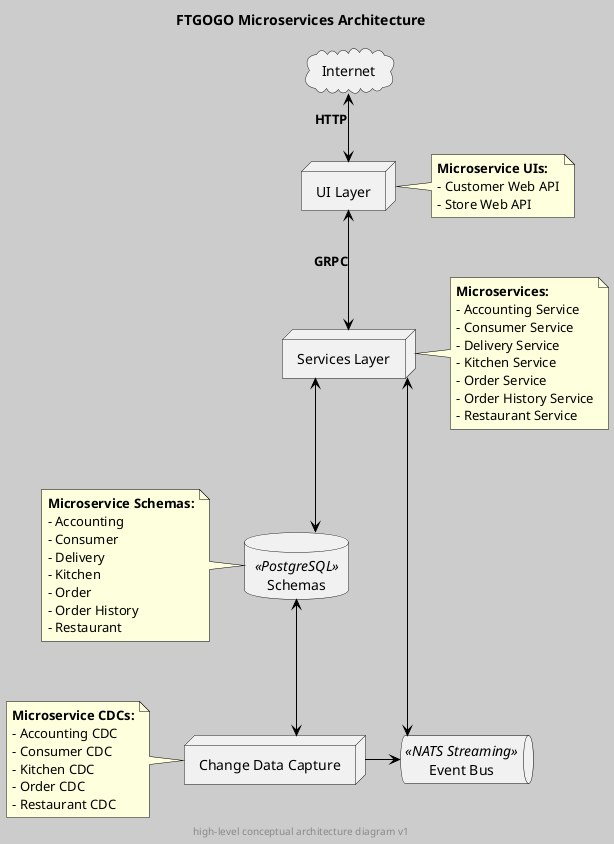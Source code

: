 @startuml
skinparam linetype ortho
skinparam shadowing false
skinparam backgroundColor #ccc

skinparam ArrowColor black
skinparam ArrowFontStyle bold

skinparam queue {
  BorderColor black
}
skinparam note {
  BorderColor black
}

title "FTGOGO Microservices Architecture"

cloud "Internet" as net
node "UI Layer" as ui
node "Services Layer" as svc
database "Schemas" <<PostgreSQL>> as db
queue "Event Bus" <<NATS Streaming>> as events
node "Change Data Capture" as cdc

note right of ui
**Microservice UIs:**
- Customer Web API
- Store Web API
end note

note right of svc
**Microservices:**
- Accounting Service
- Consumer Service
- Delivery Service
- Kitchen Service
- Order Service
- Order History Service
- Restaurant Service
end note

note left of cdc
**Microservice CDCs:**
- Accounting CDC
- Consumer CDC
- Kitchen CDC
- Order CDC
- Restaurant CDC
end note

note left of db
**Microservice Schemas:**
- Accounting
- Consumer
- Delivery
- Kitchen
- Order
- Order History
- Restaurant
end note

net <--> ui: HTTP
ui <--> svc: GRPC
svc <--> db
db <--> cdc
cdc -> events
svc <---> events

footer high-level conceptual architecture diagram v1

@enduml

@startuml
skinparam shadowing false
skinparam backgroundColor #ccc
skinparam ArrowColor black
skinparam ArrowFontStyle bold

skinparam responseMessageBelowArrow true

participant "Orchestrator" as saga
participant "Order Service" as orders
participant "Consumer Service" as consumers
participant "Kitchen Service" as kitchens
participant "Accounting Service" as accounts

title Create Order Saga

saga<-orders: Start
autonumber 1.1
saga->consumers: ValidateOrderByConsumer
saga<-[#green]-consumers: <font color=green>success
autonumber inc A
saga->kitchens: CreateTicket
saga<-[#green]-kitchens: <font color=green>CreateTicketReply
note right: Add "TicketID" to saga state
autonumber inc A
saga->accounts: AuthorizeOrder
saga<-[#green]-accounts: <font color=green>success
autonumber inc A
saga->kitchens: ConfirmTicket
saga<-[#green]-kitchens: <font color=green>success
autonumber inc A
saga->orders: ApproveOrder
saga<-[#green]-orders: <font color=green>success
autonumber stop
saga->saga: Completed

group Compensation: After Step 1.2
  autonumber stop
  saga<-[#red]-: <font color=red>failure
  saga->orders: RejectOrder
  saga<-[#green]-orders: <font color=green>success
  saga->saga: Compensated
end

group Compensation: After Step 2.2
  autonumber stop
  saga<-[#red]-: <font color=red>failure
  saga->kitchens: CancelTicket
  saga<-[#green]-kitchens: <font color=green>success
  saga->orders: RejectOrder
  saga<-[#green]-orders: <font color=green>success
  saga->saga: Compensated
end

footer create order saga sequence v1
@enduml

@startuml
skinparam shadowing false
skinparam backgroundColor #ccc
skinparam ArrowColor black
skinparam ArrowFontStyle bold

skinparam responseMessageBelowArrow true

participant "Orchestrator" as saga
participant "Order Service" as orders
participant "Kitchen Service" as kitchens
participant "Accounting Service" as accounts

title Cancel Order Saga

saga<-orders: Start
autonumber 1.1
saga->orders: BeginCancelOrder
saga<-[#green]-orders: <font color=green>success
autonumber inc A
saga->kitchens: BeginCancelTicket
saga<-[#green]-kitchens: <font color=green>success
autonumber inc A
saga->accounts: ReverseAuthorization
saga<-[#green]-accounts: <font color=green>success
autonumber inc A
saga->kitchens: ConfirmCancelTicket
saga<-[#green]-kitchens: <font color=green>success
autonumber inc A
saga->orders: ConfirmCancelOrder
saga<-[#green]-orders: <font color=green>success

group Compensation: After Step 1.2
  autonumber stop
  saga<-[#red]-: <font color=red>failure
  saga->orders: UndoBeginCancelOrder
  saga<-[#green]-orders: <font color=green>success
  saga->saga: Compensated
end

group Compensation: After Step 2.2
  autonumber stop
  saga<-[#red]-: <font color=red>failure
  saga->kitchens: UndoBeginCancelTicket
  saga<-[#green]-kitchens: <font color=green>success
  saga->orders: UndoBeginCancelOrder
  saga<-[#green]-orders: <font color=green>success
  saga->saga: Compensated
end

footer cancel order saga sequence v1
@enduml

@startuml
skinparam shadowing false
skinparam backgroundColor #ccc
skinparam ArrowColor black
skinparam ArrowFontStyle bold

skinparam responseMessageBelowArrow true

participant "Orchestrator" as saga
participant "Order Service" as orders
participant "Kitchen Service" as kitchens
participant "Accounting Service" as accounts

title Revise Order Saga

saga<-orders: Start
autonumber 1.1
saga->orders: BeginReviseOrder
saga<-[#green]-orders: <font color=green>BeginReviseOrderReply
note right: Update "OrderTotal" in saga state
autonumber inc A
saga->kitchens: BeginReviseTicket
saga<-[#green]-kitchens: <font color=green>success
autonumber inc A
saga->accounts: ReviseAuthorization
saga<-[#green]-accounts: <font color=green>success
autonumber inc A
saga->kitchens: ConfirmReviseTicket
saga<-[#green]-kitchens: <font color=green>success
autonumber inc A
saga->orders: ConfirmReviseOrder
saga<-[#green]-orders: <font color=green>success

group Compensation: After Step 1.2
  autonumber stop
  saga<-[#red]-: <font color=red>failure
  saga->orders: UndoBeginReviseOrder
  saga<-[#green]-orders: <font color=green>success
  saga->saga: Compensated
end

group Compensation: After Step 2.2
  autonumber stop
  saga<-[#red]-: <font color=red>failure
  saga->kitchens: UndoBeginReviseTicket
  saga<-[#green]-kitchens: <font color=green>success
  saga->orders: UndoBeginReviseOrder
  saga<-[#green]-orders: <font color=green>success
  saga->saga: Compensated
end

footer revise order saga sequence v1
@enduml
